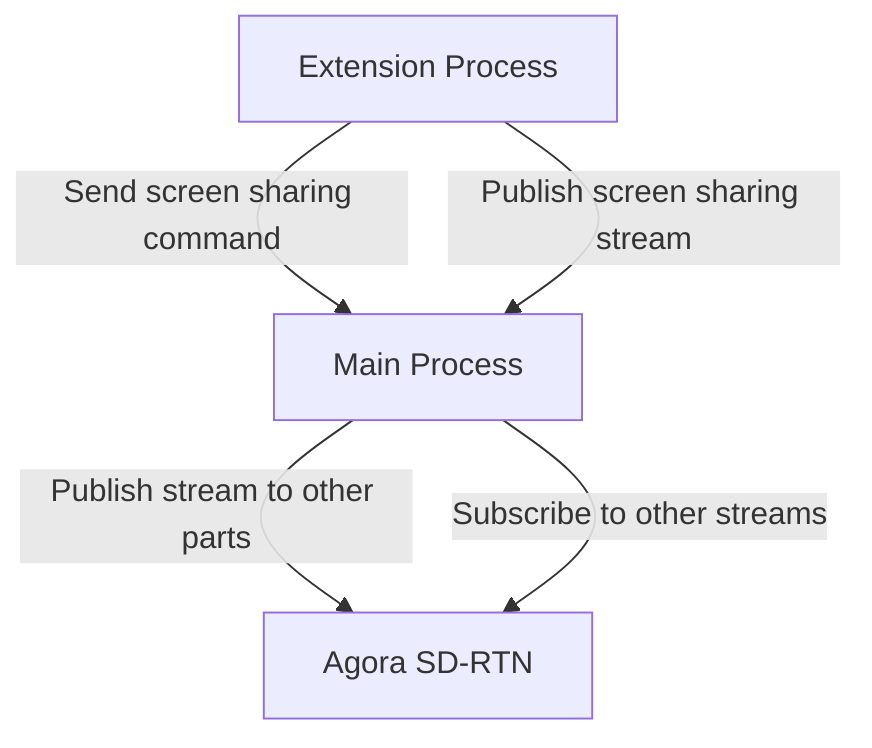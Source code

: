 flowchart TB
    EP[Extension Process] -->|Send screen sharing command| MP[Main Process]
    EP -->|Publish screen sharing stream| MP
    MP -->|Publish stream to other parts| Agora[Agora SD-RTN]
    MP -->|Subscribe to other streams| Agora